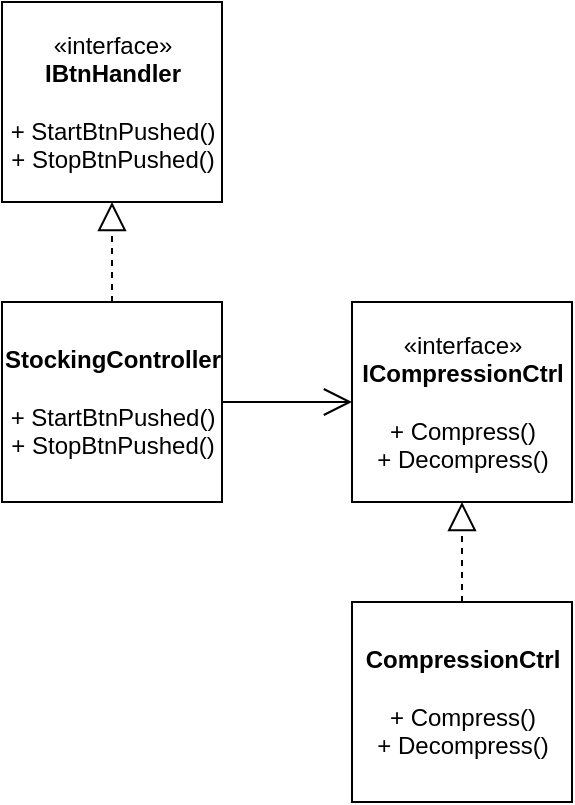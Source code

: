 <mxfile version="20.2.8" type="device"><diagram id="rhz-gE5jNgHsVT1DhXW7" name="Page-1"><mxGraphModel dx="462" dy="865" grid="1" gridSize="10" guides="1" tooltips="1" connect="1" arrows="1" fold="1" page="1" pageScale="1" pageWidth="850" pageHeight="1100" math="0" shadow="0"><root><mxCell id="0"/><mxCell id="1" parent="0"/><mxCell id="VCPRNgnYkp4U5OmfSto5-2" value="«interface»&lt;br&gt;&lt;b&gt;IBtnHandler&lt;/b&gt;&lt;br&gt;&lt;br&gt;+ StartBtnPushed()&lt;br&gt;+ StopBtnPushed()" style="html=1;" vertex="1" parent="1"><mxGeometry x="315" y="240" width="110" height="100" as="geometry"/></mxCell><mxCell id="VCPRNgnYkp4U5OmfSto5-3" value="&lt;b&gt;StockingController&lt;/b&gt;&lt;br&gt;&lt;br&gt;+ StartBtnPushed()&lt;br&gt;+ StopBtnPushed()" style="html=1;" vertex="1" parent="1"><mxGeometry x="315" y="390" width="110" height="100" as="geometry"/></mxCell><mxCell id="VCPRNgnYkp4U5OmfSto5-4" value="«interface»&lt;br&gt;&lt;b&gt;ICompressionCtrl&lt;/b&gt;&lt;br&gt;&lt;br&gt;+ Compress()&lt;br&gt;+ Decompress()" style="html=1;" vertex="1" parent="1"><mxGeometry x="490" y="390" width="110" height="100" as="geometry"/></mxCell><mxCell id="VCPRNgnYkp4U5OmfSto5-6" value="" style="endArrow=open;endFill=1;endSize=12;html=1;rounded=0;entryX=0;entryY=0.5;entryDx=0;entryDy=0;exitX=1;exitY=0.5;exitDx=0;exitDy=0;" edge="1" parent="1" source="VCPRNgnYkp4U5OmfSto5-3" target="VCPRNgnYkp4U5OmfSto5-4"><mxGeometry width="160" relative="1" as="geometry"><mxPoint x="360" y="630" as="sourcePoint"/><mxPoint x="520" y="630" as="targetPoint"/></mxGeometry></mxCell><mxCell id="VCPRNgnYkp4U5OmfSto5-7" value="" style="endArrow=block;dashed=1;endFill=0;endSize=12;html=1;rounded=0;entryX=0.5;entryY=1;entryDx=0;entryDy=0;exitX=0.5;exitY=0;exitDx=0;exitDy=0;" edge="1" parent="1" source="VCPRNgnYkp4U5OmfSto5-3" target="VCPRNgnYkp4U5OmfSto5-2"><mxGeometry width="160" relative="1" as="geometry"><mxPoint x="390" y="600" as="sourcePoint"/><mxPoint x="550" y="600" as="targetPoint"/></mxGeometry></mxCell><mxCell id="VCPRNgnYkp4U5OmfSto5-8" value="&lt;b&gt;CompressionCtrl&lt;/b&gt;&lt;br&gt;&lt;br&gt;+ Compress()&lt;br&gt;+ Decompress()" style="html=1;" vertex="1" parent="1"><mxGeometry x="490" y="540" width="110" height="100" as="geometry"/></mxCell><mxCell id="VCPRNgnYkp4U5OmfSto5-9" value="" style="endArrow=block;dashed=1;endFill=0;endSize=12;html=1;rounded=0;entryX=0.5;entryY=1;entryDx=0;entryDy=0;exitX=0.5;exitY=0;exitDx=0;exitDy=0;" edge="1" parent="1" source="VCPRNgnYkp4U5OmfSto5-8" target="VCPRNgnYkp4U5OmfSto5-4"><mxGeometry width="160" relative="1" as="geometry"><mxPoint x="544.5" y="540" as="sourcePoint"/><mxPoint x="544.5" y="490" as="targetPoint"/></mxGeometry></mxCell></root></mxGraphModel></diagram></mxfile>